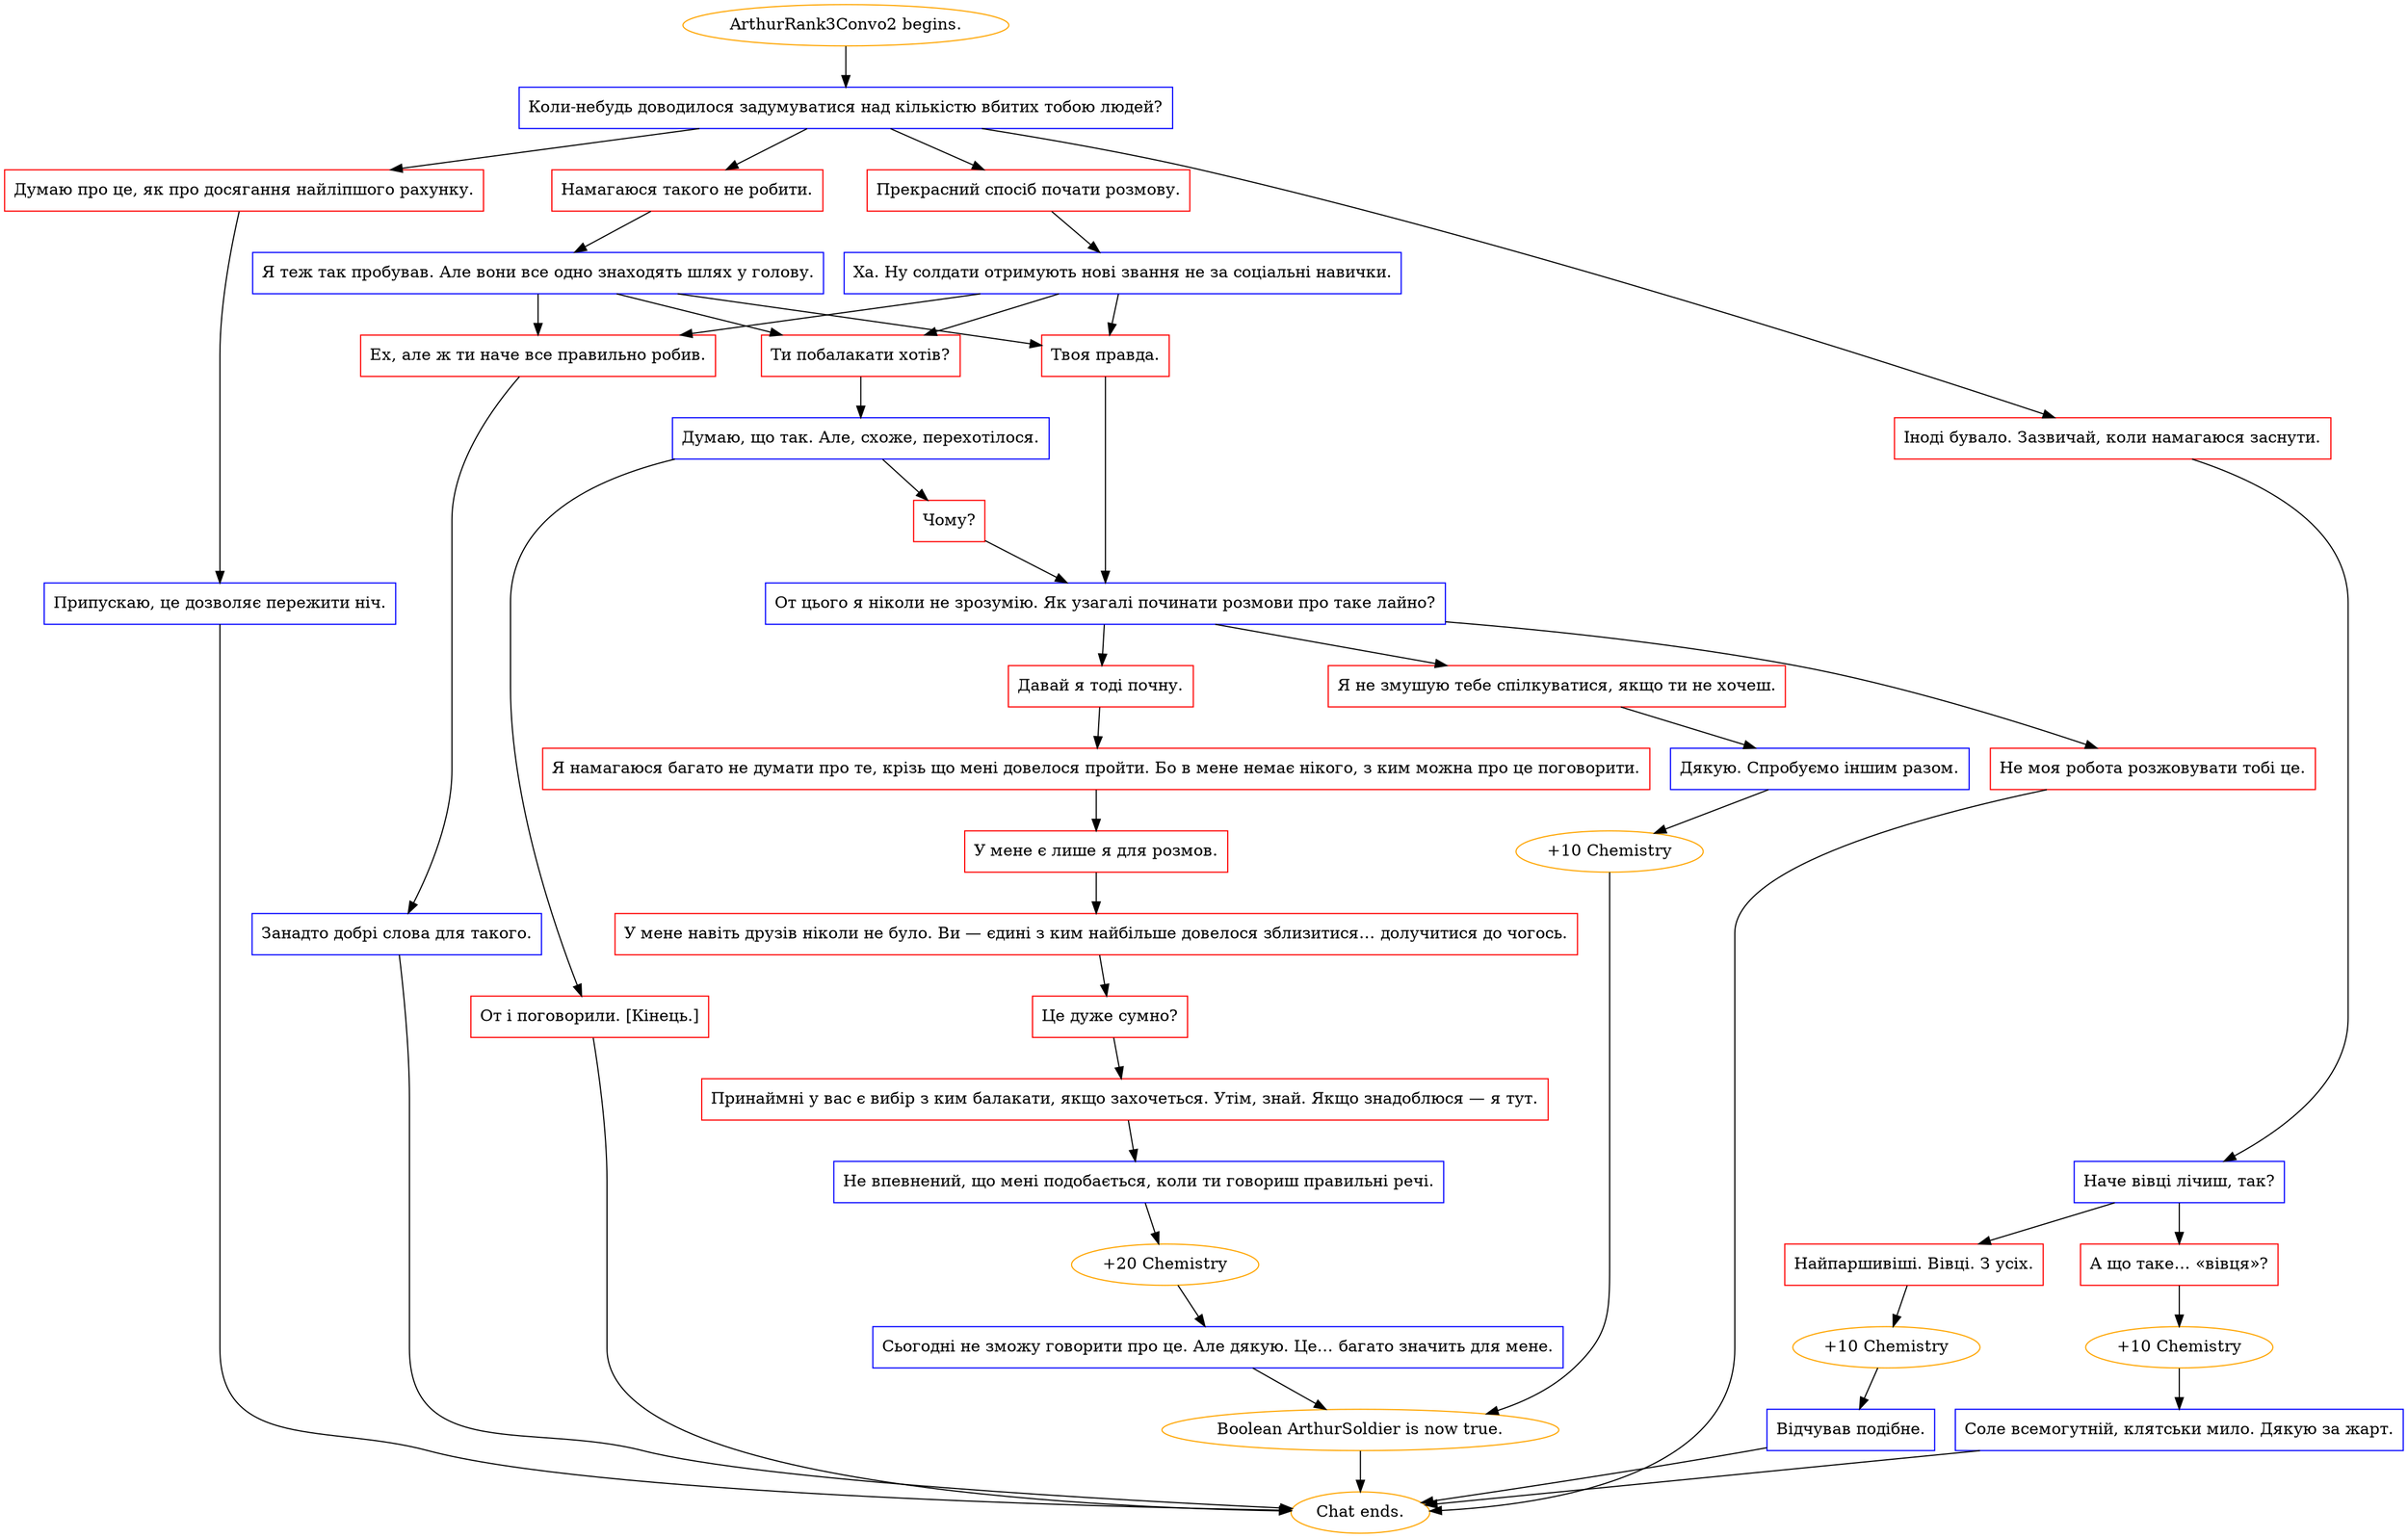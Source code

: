 digraph {
	"ArthurRank3Convo2 begins." [color=orange];
		"ArthurRank3Convo2 begins." -> j2225921040;
	j2225921040 [label="Коли-небудь доводилося задумуватися над кількістю вбитих тобою людей?",shape=box,color=blue];
		j2225921040 -> j869607346;
		j2225921040 -> j2466959316;
		j2225921040 -> j2219171767;
		j2225921040 -> j2377718287;
	j869607346 [label="Намагаюся такого не робити.",shape=box,color=red];
		j869607346 -> j1356395122;
	j2466959316 [label="Прекрасний спосіб почати розмову.",shape=box,color=red];
		j2466959316 -> j1725425248;
	j2219171767 [label="Іноді бувало. Зазвичай, коли намагаюся заснути.",shape=box,color=red];
		j2219171767 -> j1853582840;
	j2377718287 [label="Думаю про це, як про досягання найліпшого рахунку.",shape=box,color=red];
		j2377718287 -> j3723358644;
	j1356395122 [label="Я теж так пробував. Але вони все одно знаходять шлях у голову.",shape=box,color=blue];
		j1356395122 -> j3292812247;
		j1356395122 -> j1564258441;
		j1356395122 -> j1673018172;
	j1725425248 [label="Ха. Ну солдати отримують нові звання не за соціальні навички.",shape=box,color=blue];
		j1725425248 -> j3292812247;
		j1725425248 -> j1564258441;
		j1725425248 -> j1673018172;
	j1853582840 [label="Наче вівці лічиш, так?",shape=box,color=blue];
		j1853582840 -> j3672994501;
		j1853582840 -> j525468409;
	j3723358644 [label="Припускаю, це дозволяє пережити ніч.",shape=box,color=blue];
		j3723358644 -> "Chat ends.";
	j3292812247 [label="Ти побалакати хотів?",shape=box,color=red];
		j3292812247 -> j3093611840;
	j1564258441 [label="Твоя правда.",shape=box,color=red];
		j1564258441 -> j3099262746;
	j1673018172 [label="Ех, але ж ти наче все правильно робив.",shape=box,color=red];
		j1673018172 -> j4243504019;
	j3672994501 [label="Найпаршивіші. Вівці. З усіх.",shape=box,color=red];
		j3672994501 -> j1240609718;
	j525468409 [label="А що таке… «вівця»?",shape=box,color=red];
		j525468409 -> j771560989;
	"Chat ends." [color=orange];
	j3093611840 [label="Думаю, що так. Але, схоже, перехотілося.",shape=box,color=blue];
		j3093611840 -> j4193035903;
		j3093611840 -> j2806573379;
	j3099262746 [label="От цього я ніколи не зрозумію. Як узагалі починати розмови про таке лайно?",shape=box,color=blue];
		j3099262746 -> j3933539761;
		j3099262746 -> j2734216031;
		j3099262746 -> j515445739;
	j4243504019 [label="Занадто добрі слова для такого.",shape=box,color=blue];
		j4243504019 -> "Chat ends.";
	j1240609718 [label="+10 Chemistry",color=orange];
		j1240609718 -> j3269053607;
	j771560989 [label="+10 Chemistry",color=orange];
		j771560989 -> j2804057332;
	j4193035903 [label="Чому?",shape=box,color=red];
		j4193035903 -> j3099262746;
	j2806573379 [label="От і поговорили. [Кінець.]",shape=box,color=red];
		j2806573379 -> "Chat ends.";
	j3933539761 [label="Я не змушую тебе спілкуватися, якщо ти не хочеш.",shape=box,color=red];
		j3933539761 -> j3227313766;
	j2734216031 [label="Давай я тоді почну.",shape=box,color=red];
		j2734216031 -> j1023802309;
	j515445739 [label="Не моя робота розжовувати тобі це.",shape=box,color=red];
		j515445739 -> "Chat ends.";
	j3269053607 [label="Відчував подібне.",shape=box,color=blue];
		j3269053607 -> "Chat ends.";
	j2804057332 [label="Соле всемогутній, клятськи мило. Дякую за жарт.",shape=box,color=blue];
		j2804057332 -> "Chat ends.";
	j3227313766 [label="Дякую. Спробуємо іншим разом.",shape=box,color=blue];
		j3227313766 -> j3874352369;
	j1023802309 [label="Я намагаюся багато не думати про те, крізь що мені довелося пройти. Бо в мене немає нікого, з ким можна про це поговорити.",shape=box,color=red];
		j1023802309 -> j390961293;
	j3874352369 [label="+10 Chemistry",color=orange];
		j3874352369 -> j1487843466;
	j390961293 [label="У мене є лише я для розмов.",shape=box,color=red];
		j390961293 -> j2406028028;
	j1487843466 [label="Boolean ArthurSoldier is now true.",color=orange];
		j1487843466 -> "Chat ends.";
	j2406028028 [label="У мене навіть друзів ніколи не було. Ви — єдині з ким найбільше довелося зблизитися… долучитися до чогось.",shape=box,color=red];
		j2406028028 -> j1355874220;
	j1355874220 [label="Це дуже сумно?",shape=box,color=red];
		j1355874220 -> j859836182;
	j859836182 [label="Принаймні у вас є вибір з ким балакати, якщо захочеться. Утім, знай. Якщо знадоблюся — я тут.",shape=box,color=red];
		j859836182 -> j3017796039;
	j3017796039 [label="Не впевнений, що мені подобається, коли ти говориш правильні речі.",shape=box,color=blue];
		j3017796039 -> j1120323761;
	j1120323761 [label="+20 Chemistry",color=orange];
		j1120323761 -> j1207494293;
	j1207494293 [label="Сьогодні не зможу говорити про це. Але дякую. Це… багато значить для мене.",shape=box,color=blue];
		j1207494293 -> j1487843466;
}
